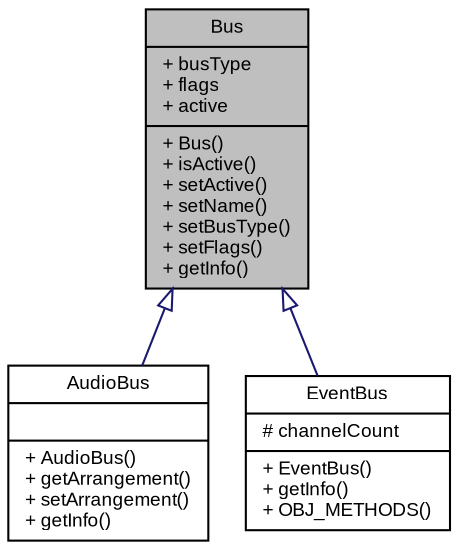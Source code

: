 digraph G
{
  bgcolor="transparent";
  edge [fontname="Arial",fontsize="9",labelfontname="Arial",labelfontsize="9"];
  node [fontname="Arial",fontsize="9",shape=record];
  Node1 [label="{Bus\n|+ busType\l+ flags\l+ active\l|+ Bus()\l+ isActive()\l+ setActive()\l+ setName()\l+ setBusType()\l+ setFlags()\l+ getInfo()\l}",height=0.2,width=0.4,color="black", fillcolor="grey75", style="filled" fontcolor="black"];
  Node1 -> Node2 [dir=back,color="midnightblue",fontsize="9",style="solid",arrowtail="empty",fontname="Arial"];
  Node2 [label="{AudioBus\n||+ AudioBus()\l+ getArrangement()\l+ setArrangement()\l+ getInfo()\l}",height=0.2,width=0.4,color="black",URL="$classSteinberg_1_1Vst_1_1AudioBus.html",tooltip="Description of an Audio Bus."];
  Node1 -> Node3 [dir=back,color="midnightblue",fontsize="9",style="solid",arrowtail="empty",fontname="Arial"];
  Node3 [label="{EventBus\n|# channelCount\l|+ EventBus()\l+ getInfo()\l+ OBJ_METHODS()\l}",height=0.2,width=0.4,color="black",URL="$classSteinberg_1_1Vst_1_1EventBus.html",tooltip="Description of an Event Bus."];
}
